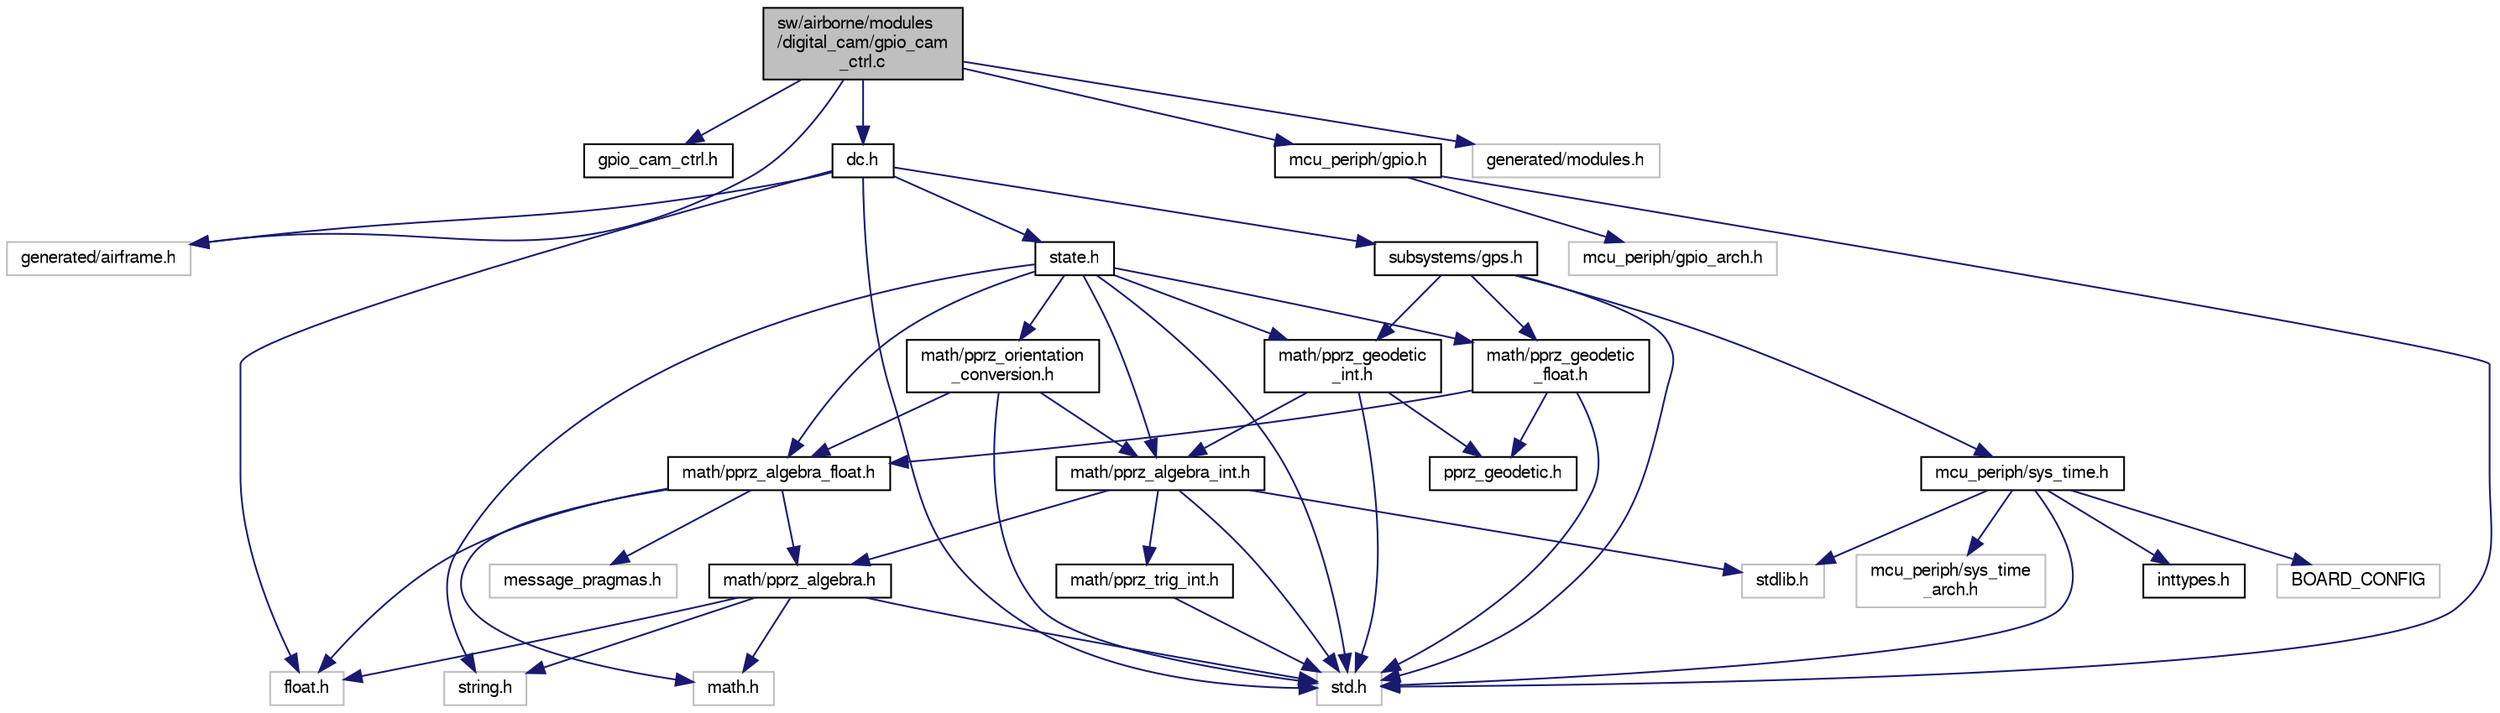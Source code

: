 digraph "sw/airborne/modules/digital_cam/gpio_cam_ctrl.c"
{
  edge [fontname="FreeSans",fontsize="10",labelfontname="FreeSans",labelfontsize="10"];
  node [fontname="FreeSans",fontsize="10",shape=record];
  Node1 [label="sw/airborne/modules\l/digital_cam/gpio_cam\l_ctrl.c",height=0.2,width=0.4,color="black", fillcolor="grey75", style="filled", fontcolor="black"];
  Node1 -> Node2 [color="midnightblue",fontsize="10",style="solid",fontname="FreeSans"];
  Node2 [label="gpio_cam_ctrl.h",height=0.2,width=0.4,color="black", fillcolor="white", style="filled",URL="$gpio__cam__ctrl_8h.html",tooltip="Digital Camera Control. "];
  Node1 -> Node3 [color="midnightblue",fontsize="10",style="solid",fontname="FreeSans"];
  Node3 [label="generated/airframe.h",height=0.2,width=0.4,color="grey75", fillcolor="white", style="filled"];
  Node1 -> Node4 [color="midnightblue",fontsize="10",style="solid",fontname="FreeSans"];
  Node4 [label="generated/modules.h",height=0.2,width=0.4,color="grey75", fillcolor="white", style="filled"];
  Node1 -> Node5 [color="midnightblue",fontsize="10",style="solid",fontname="FreeSans"];
  Node5 [label="dc.h",height=0.2,width=0.4,color="black", fillcolor="white", style="filled",URL="$dc_8h.html",tooltip="Standard Digital Camera Control Interface. "];
  Node5 -> Node6 [color="midnightblue",fontsize="10",style="solid",fontname="FreeSans"];
  Node6 [label="float.h",height=0.2,width=0.4,color="grey75", fillcolor="white", style="filled"];
  Node5 -> Node7 [color="midnightblue",fontsize="10",style="solid",fontname="FreeSans"];
  Node7 [label="std.h",height=0.2,width=0.4,color="grey75", fillcolor="white", style="filled"];
  Node5 -> Node8 [color="midnightblue",fontsize="10",style="solid",fontname="FreeSans"];
  Node8 [label="state.h",height=0.2,width=0.4,color="black", fillcolor="white", style="filled",URL="$state_8h.html",tooltip="API to get/set the generic vehicle states. "];
  Node8 -> Node9 [color="midnightblue",fontsize="10",style="solid",fontname="FreeSans"];
  Node9 [label="math/pprz_algebra_int.h",height=0.2,width=0.4,color="black", fillcolor="white", style="filled",URL="$pprz__algebra__int_8h.html",tooltip="Paparazzi fixed point algebra. "];
  Node9 -> Node7 [color="midnightblue",fontsize="10",style="solid",fontname="FreeSans"];
  Node9 -> Node10 [color="midnightblue",fontsize="10",style="solid",fontname="FreeSans"];
  Node10 [label="math/pprz_algebra.h",height=0.2,width=0.4,color="black", fillcolor="white", style="filled",URL="$pprz__algebra_8h.html",tooltip="Paparazzi generic algebra macros. "];
  Node10 -> Node6 [color="midnightblue",fontsize="10",style="solid",fontname="FreeSans"];
  Node10 -> Node11 [color="midnightblue",fontsize="10",style="solid",fontname="FreeSans"];
  Node11 [label="string.h",height=0.2,width=0.4,color="grey75", fillcolor="white", style="filled"];
  Node10 -> Node7 [color="midnightblue",fontsize="10",style="solid",fontname="FreeSans"];
  Node10 -> Node12 [color="midnightblue",fontsize="10",style="solid",fontname="FreeSans"];
  Node12 [label="math.h",height=0.2,width=0.4,color="grey75", fillcolor="white", style="filled"];
  Node9 -> Node13 [color="midnightblue",fontsize="10",style="solid",fontname="FreeSans"];
  Node13 [label="math/pprz_trig_int.h",height=0.2,width=0.4,color="black", fillcolor="white", style="filled",URL="$pprz__trig__int_8h.html",tooltip="Paparazzi fixed point trig functions. "];
  Node13 -> Node7 [color="midnightblue",fontsize="10",style="solid",fontname="FreeSans"];
  Node9 -> Node14 [color="midnightblue",fontsize="10",style="solid",fontname="FreeSans"];
  Node14 [label="stdlib.h",height=0.2,width=0.4,color="grey75", fillcolor="white", style="filled"];
  Node8 -> Node15 [color="midnightblue",fontsize="10",style="solid",fontname="FreeSans"];
  Node15 [label="math/pprz_algebra_float.h",height=0.2,width=0.4,color="black", fillcolor="white", style="filled",URL="$pprz__algebra__float_8h.html",tooltip="Paparazzi floating point algebra. "];
  Node15 -> Node10 [color="midnightblue",fontsize="10",style="solid",fontname="FreeSans"];
  Node15 -> Node16 [color="midnightblue",fontsize="10",style="solid",fontname="FreeSans"];
  Node16 [label="message_pragmas.h",height=0.2,width=0.4,color="grey75", fillcolor="white", style="filled"];
  Node15 -> Node12 [color="midnightblue",fontsize="10",style="solid",fontname="FreeSans"];
  Node15 -> Node6 [color="midnightblue",fontsize="10",style="solid",fontname="FreeSans"];
  Node8 -> Node17 [color="midnightblue",fontsize="10",style="solid",fontname="FreeSans"];
  Node17 [label="math/pprz_geodetic\l_int.h",height=0.2,width=0.4,color="black", fillcolor="white", style="filled",URL="$pprz__geodetic__int_8h.html",tooltip="Paparazzi fixed point math for geodetic calculations. "];
  Node17 -> Node18 [color="midnightblue",fontsize="10",style="solid",fontname="FreeSans"];
  Node18 [label="pprz_geodetic.h",height=0.2,width=0.4,color="black", fillcolor="white", style="filled",URL="$pprz__geodetic_8h.html",tooltip="Paparazzi generic macros for geodetic calculations. "];
  Node17 -> Node7 [color="midnightblue",fontsize="10",style="solid",fontname="FreeSans"];
  Node17 -> Node9 [color="midnightblue",fontsize="10",style="solid",fontname="FreeSans"];
  Node8 -> Node19 [color="midnightblue",fontsize="10",style="solid",fontname="FreeSans"];
  Node19 [label="math/pprz_geodetic\l_float.h",height=0.2,width=0.4,color="black", fillcolor="white", style="filled",URL="$pprz__geodetic__float_8h.html",tooltip="Paparazzi floating point math for geodetic calculations. "];
  Node19 -> Node18 [color="midnightblue",fontsize="10",style="solid",fontname="FreeSans"];
  Node19 -> Node15 [color="midnightblue",fontsize="10",style="solid",fontname="FreeSans"];
  Node19 -> Node7 [color="midnightblue",fontsize="10",style="solid",fontname="FreeSans"];
  Node8 -> Node20 [color="midnightblue",fontsize="10",style="solid",fontname="FreeSans"];
  Node20 [label="math/pprz_orientation\l_conversion.h",height=0.2,width=0.4,color="black", fillcolor="white", style="filled",URL="$pprz__orientation__conversion_8h.html",tooltip="Generic orientation representation and conversions. "];
  Node20 -> Node9 [color="midnightblue",fontsize="10",style="solid",fontname="FreeSans"];
  Node20 -> Node15 [color="midnightblue",fontsize="10",style="solid",fontname="FreeSans"];
  Node20 -> Node7 [color="midnightblue",fontsize="10",style="solid",fontname="FreeSans"];
  Node8 -> Node7 [color="midnightblue",fontsize="10",style="solid",fontname="FreeSans"];
  Node8 -> Node11 [color="midnightblue",fontsize="10",style="solid",fontname="FreeSans"];
  Node5 -> Node3 [color="midnightblue",fontsize="10",style="solid",fontname="FreeSans"];
  Node5 -> Node21 [color="midnightblue",fontsize="10",style="solid",fontname="FreeSans"];
  Node21 [label="subsystems/gps.h",height=0.2,width=0.4,color="black", fillcolor="white", style="filled",URL="$gps_8h.html",tooltip="Device independent GPS code (interface) "];
  Node21 -> Node7 [color="midnightblue",fontsize="10",style="solid",fontname="FreeSans"];
  Node21 -> Node17 [color="midnightblue",fontsize="10",style="solid",fontname="FreeSans"];
  Node21 -> Node19 [color="midnightblue",fontsize="10",style="solid",fontname="FreeSans"];
  Node21 -> Node22 [color="midnightblue",fontsize="10",style="solid",fontname="FreeSans"];
  Node22 [label="mcu_periph/sys_time.h",height=0.2,width=0.4,color="black", fillcolor="white", style="filled",URL="$sys__time_8h.html",tooltip="Architecture independent timing functions. "];
  Node22 -> Node23 [color="midnightblue",fontsize="10",style="solid",fontname="FreeSans"];
  Node23 [label="inttypes.h",height=0.2,width=0.4,color="black", fillcolor="white", style="filled",URL="$inttypes_8h.html"];
  Node22 -> Node14 [color="midnightblue",fontsize="10",style="solid",fontname="FreeSans"];
  Node22 -> Node7 [color="midnightblue",fontsize="10",style="solid",fontname="FreeSans"];
  Node22 -> Node24 [color="midnightblue",fontsize="10",style="solid",fontname="FreeSans"];
  Node24 [label="BOARD_CONFIG",height=0.2,width=0.4,color="grey75", fillcolor="white", style="filled"];
  Node22 -> Node25 [color="midnightblue",fontsize="10",style="solid",fontname="FreeSans"];
  Node25 [label="mcu_periph/sys_time\l_arch.h",height=0.2,width=0.4,color="grey75", fillcolor="white", style="filled"];
  Node1 -> Node26 [color="midnightblue",fontsize="10",style="solid",fontname="FreeSans"];
  Node26 [label="mcu_periph/gpio.h",height=0.2,width=0.4,color="black", fillcolor="white", style="filled",URL="$gpio_8h.html",tooltip="Some architecture independent helper functions for GPIOs. "];
  Node26 -> Node7 [color="midnightblue",fontsize="10",style="solid",fontname="FreeSans"];
  Node26 -> Node27 [color="midnightblue",fontsize="10",style="solid",fontname="FreeSans"];
  Node27 [label="mcu_periph/gpio_arch.h",height=0.2,width=0.4,color="grey75", fillcolor="white", style="filled"];
}
